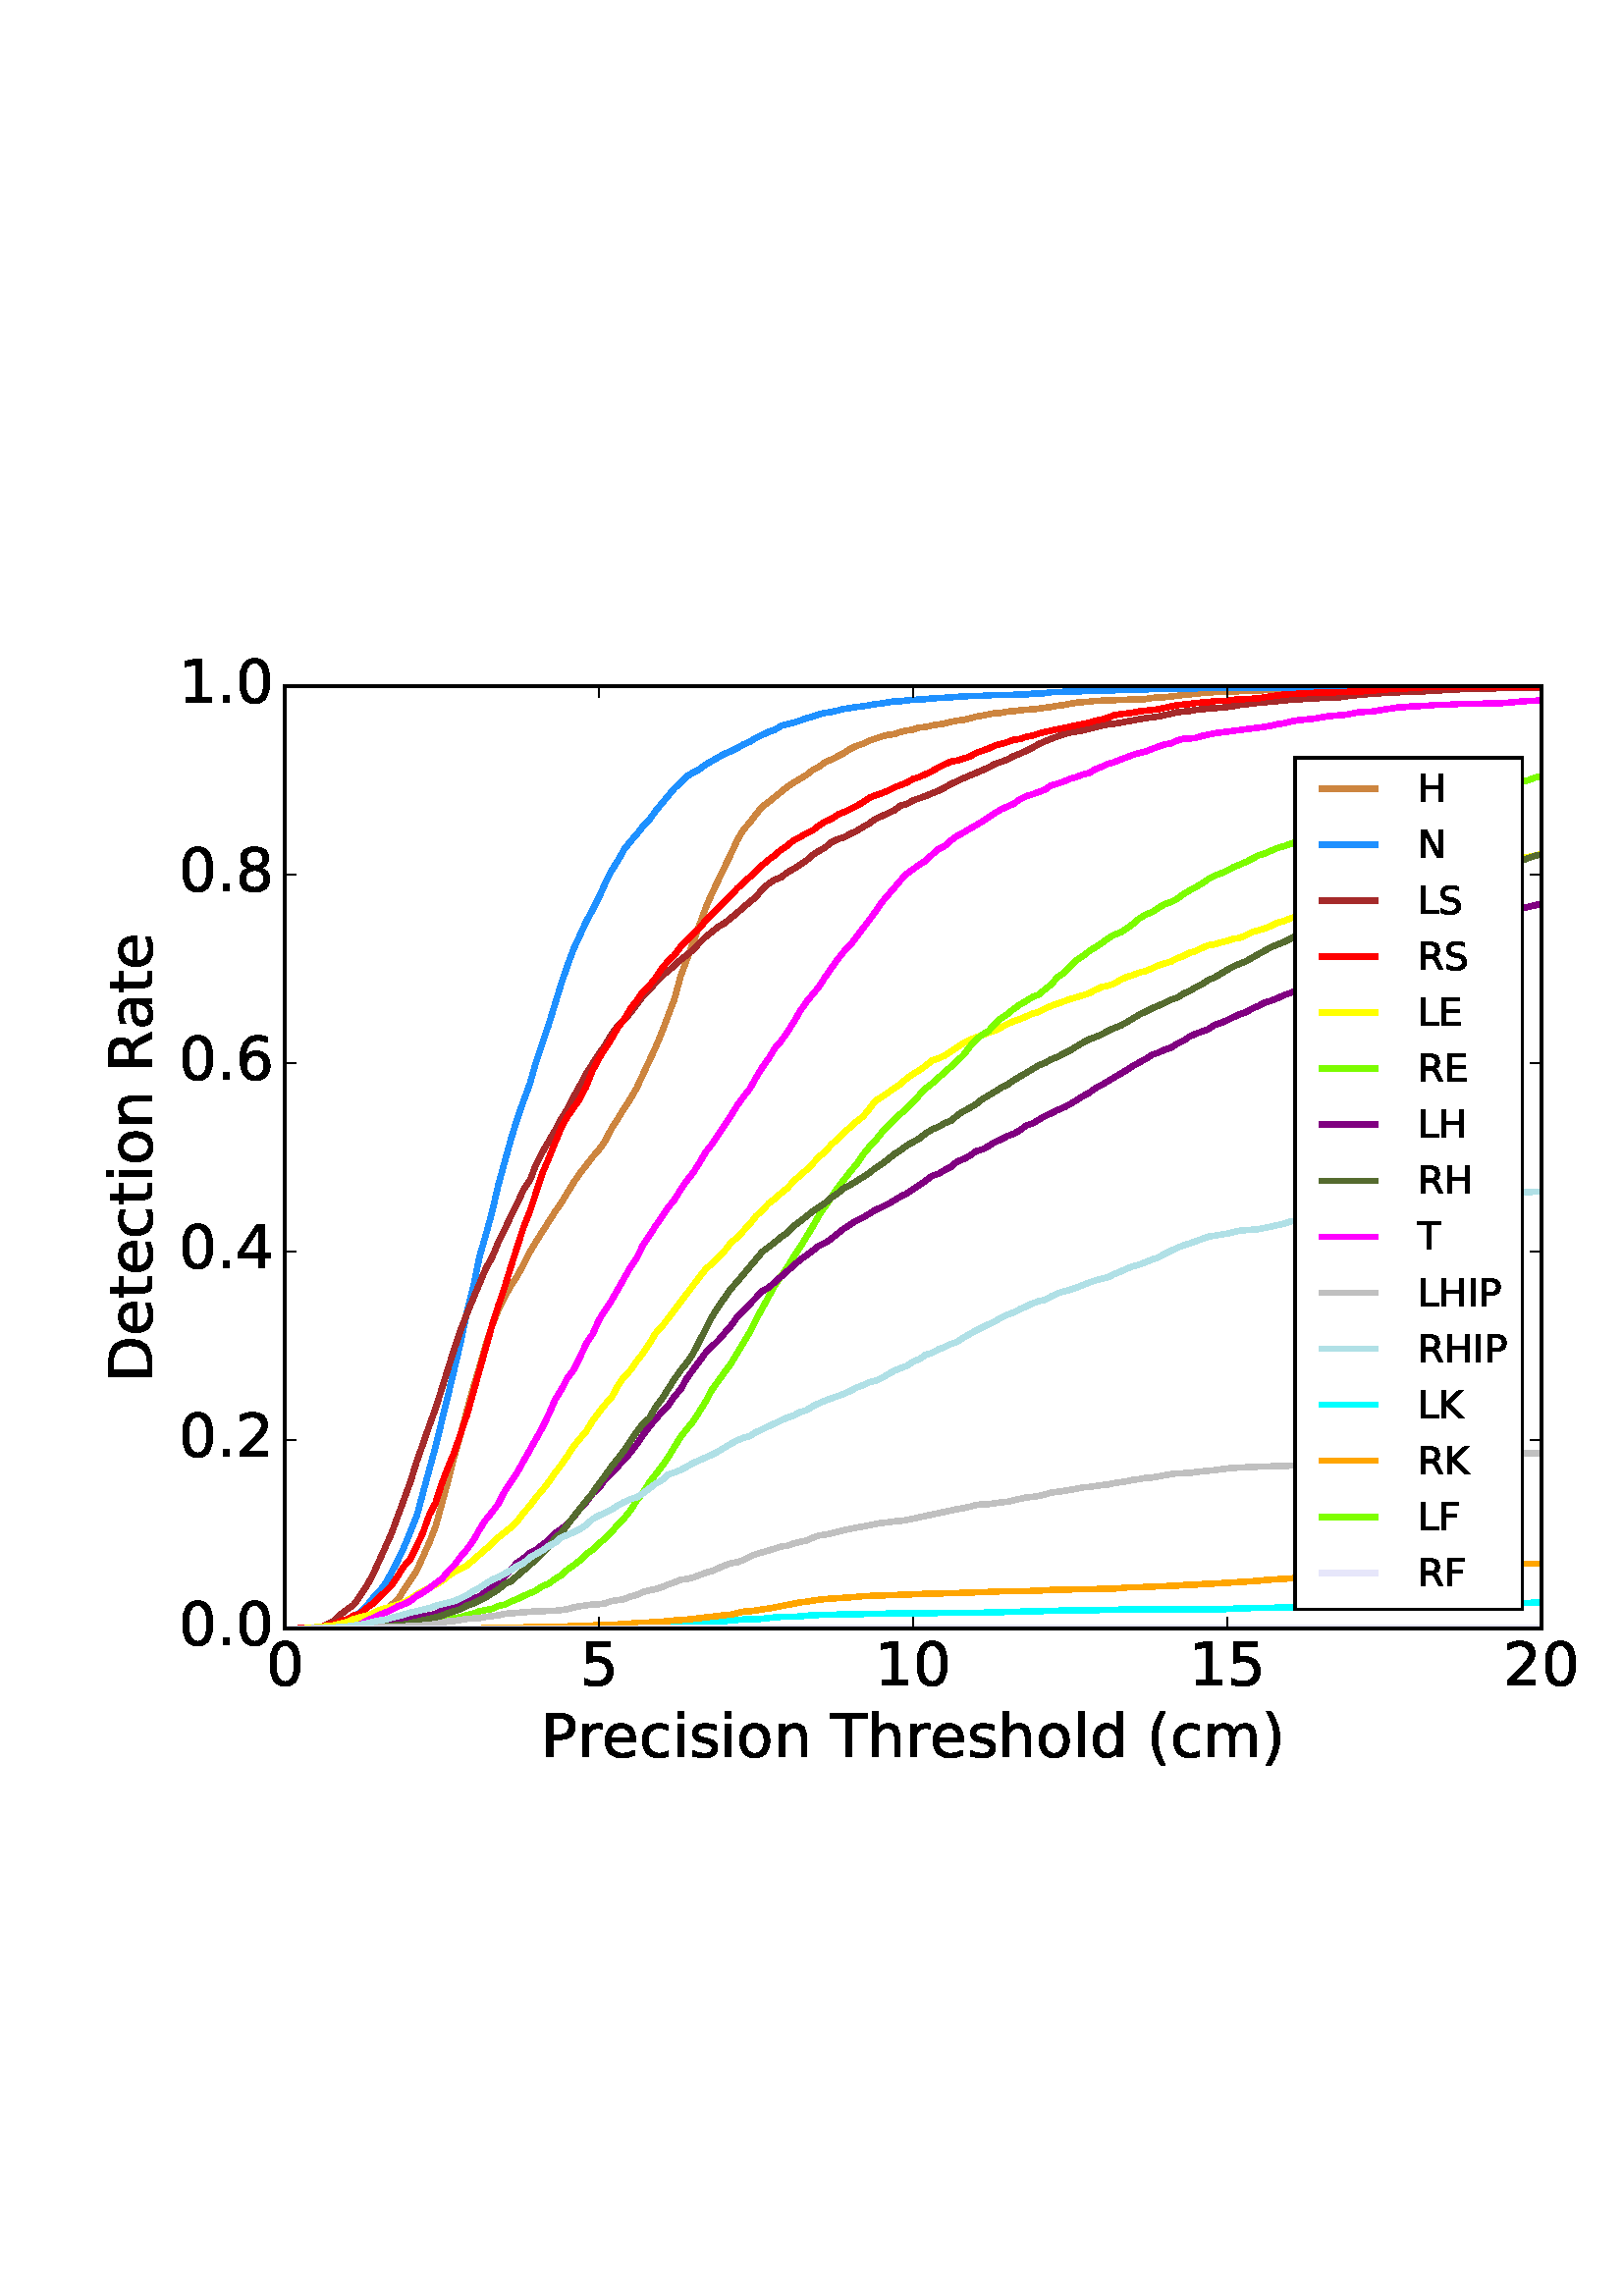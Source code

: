 %!PS-Adobe-3.0 EPSF-3.0
%%Orientation: portrait
%%BoundingBox: 18 180 594 612
%%EndComments
%%BeginProlog
/mpldict 8 dict def
mpldict begin
/m { moveto } bind def
/l { lineto } bind def
/r { rlineto } bind def
/c { curveto } bind def
/cl { closepath } bind def
/box {
m
1 index 0 r
0 exch r
neg 0 r
cl
} bind def
/clipbox {
box
clip
newpath
} bind def
%!PS-Adobe-3.0 Resource-Font
%%Copyright: Copyright (c) 2003 by Bitstream, Inc. All Rights Reserved.
25 dict begin
/_d{bind def}bind def
/_m{moveto}_d
/_l{lineto}_d
/_cl{closepath eofill}_d
/_c{curveto}_d
/_sc{7 -1 roll{setcachedevice}{pop pop pop pop pop pop}ifelse}_d
/_e{exec}_d
/FontName /BitstreamVeraSans-Roman def
/PaintType 0 def
/FontMatrix[.001 0 0 .001 0 0]def
/FontBBox[-183 -236 1287 928]def
/FontType 3 def
/Encoding [ /space /parenleft /parenright /period /zero /one /two /four /five /six /eight /D /E /F /H /I /K /L /N /P /R /S /T /a /c /d /e /h /i /l /m /n /o /r /s /t ] def
/FontInfo 10 dict dup begin
/FamilyName (Bitstream Vera Sans) def
/FullName (Bitstream Vera Sans) def
/Notice (Copyright (c) 2003 by Bitstream, Inc. All Rights Reserved. Bitstream Vera is a trademark of Bitstream, Inc.) def
/Weight (Roman) def
/Version (Release 1.10) def
/ItalicAngle 0.0 def
/isFixedPitch false def
/UnderlinePosition -213 def
/UnderlineThickness 143 def
end readonly def
/CharStrings 36 dict dup begin
/space{318 0 0 0 0 0 _sc
}_d
/parenleft{390 0 86 -131 310 759 _sc
310 759 _m
266 683 234 609 213 536 _c
191 463 181 389 181 314 _c
181 238 191 164 213 91 _c
234 17 266 -56 310 -131 _c
232 -131 _l
183 -54 146 20 122 94 _c
98 168 86 241 86 314 _c
86 386 98 459 122 533 _c
146 607 182 682 232 759 _c
310 759 _l
_cl}_d
/parenright{390 0 80 -131 304 759 _sc
80 759 _m
158 759 _l
206 682 243 607 267 533 _c
291 459 304 386 304 314 _c
304 241 291 168 267 94 _c
243 20 206 -54 158 -131 _c
80 -131 _l
123 -56 155 17 177 91 _c
198 164 209 238 209 314 _c
209 389 198 463 177 536 _c
155 609 123 683 80 759 _c
_cl}_d
/period{318 0 107 0 210 124 _sc
107 124 _m
210 124 _l
210 0 _l
107 0 _l
107 124 _l
_cl}_d
/zero{636 0 66 -13 570 742 _sc
318 664 _m
267 664 229 639 203 589 _c
177 539 165 464 165 364 _c
165 264 177 189 203 139 _c
229 89 267 64 318 64 _c
369 64 407 89 433 139 _c
458 189 471 264 471 364 _c
471 464 458 539 433 589 _c
407 639 369 664 318 664 _c
318 742 _m
399 742 461 709 505 645 _c
548 580 570 486 570 364 _c
570 241 548 147 505 83 _c
461 19 399 -13 318 -13 _c
236 -13 173 19 130 83 _c
87 147 66 241 66 364 _c
66 486 87 580 130 645 _c
173 709 236 742 318 742 _c
_cl}_d
/one{636 0 110 0 544 729 _sc
124 83 _m
285 83 _l
285 639 _l
110 604 _l
110 694 _l
284 729 _l
383 729 _l
383 83 _l
544 83 _l
544 0 _l
124 0 _l
124 83 _l
_cl}_d
/two{{636 0 73 0 536 742 _sc
192 83 _m
536 83 _l
536 0 _l
73 0 _l
73 83 _l
110 121 161 173 226 239 _c
290 304 331 346 348 365 _c
380 400 402 430 414 455 _c
426 479 433 504 433 528 _c
433 566 419 598 392 622 _c
365 646 330 659 286 659 _c
255 659 222 653 188 643 _c
154 632 117 616 78 594 _c
78 694 _l
118 710 155 722 189 730 _c
223 738 255 742 284 742 _c
}_e{359 742 419 723 464 685 _c
509 647 532 597 532 534 _c
532 504 526 475 515 449 _c
504 422 484 390 454 354 _c
446 344 420 317 376 272 _c
332 227 271 164 192 83 _c
_cl}_e}_d
/four{636 0 49 0 580 729 _sc
378 643 _m
129 254 _l
378 254 _l
378 643 _l
352 729 _m
476 729 _l
476 254 _l
580 254 _l
580 172 _l
476 172 _l
476 0 _l
378 0 _l
378 172 _l
49 172 _l
49 267 _l
352 729 _l
_cl}_d
/five{{636 0 77 -13 549 729 _sc
108 729 _m
495 729 _l
495 646 _l
198 646 _l
198 467 _l
212 472 227 476 241 478 _c
255 480 270 482 284 482 _c
365 482 429 459 477 415 _c
525 370 549 310 549 234 _c
549 155 524 94 475 51 _c
426 8 357 -13 269 -13 _c
238 -13 207 -10 175 -6 _c
143 -1 111 6 77 17 _c
77 116 _l
106 100 136 88 168 80 _c
199 72 232 69 267 69 _c
}_e{323 69 368 83 401 113 _c
433 143 450 183 450 234 _c
450 284 433 324 401 354 _c
368 384 323 399 267 399 _c
241 399 214 396 188 390 _c
162 384 135 375 108 363 _c
108 729 _l
_cl}_e}_d
/six{{636 0 70 -13 573 742 _sc
330 404 _m
286 404 251 388 225 358 _c
199 328 186 286 186 234 _c
186 181 199 139 225 109 _c
251 79 286 64 330 64 _c
374 64 409 79 435 109 _c
461 139 474 181 474 234 _c
474 286 461 328 435 358 _c
409 388 374 404 330 404 _c
526 713 _m
526 623 _l
501 635 476 644 451 650 _c
425 656 400 659 376 659 _c
310 659 260 637 226 593 _c
}_e{192 549 172 482 168 394 _c
187 422 211 444 240 459 _c
269 474 301 482 336 482 _c
409 482 467 459 509 415 _c
551 371 573 310 573 234 _c
573 159 550 99 506 54 _c
462 9 403 -13 330 -13 _c
246 -13 181 19 137 83 _c
92 147 70 241 70 364 _c
70 479 97 571 152 639 _c
206 707 280 742 372 742 _c
396 742 421 739 447 735 _c
472 730 498 723 526 713 _c
_cl}_e}_d
/eight{{636 0 68 -13 568 742 _sc
318 346 _m
271 346 234 333 207 308 _c
180 283 167 249 167 205 _c
167 161 180 126 207 101 _c
234 76 271 64 318 64 _c
364 64 401 76 428 102 _c
455 127 469 161 469 205 _c
469 249 455 283 429 308 _c
402 333 365 346 318 346 _c
219 388 _m
177 398 144 418 120 447 _c
96 476 85 511 85 553 _c
85 611 105 657 147 691 _c
188 725 245 742 318 742 _c
}_e{390 742 447 725 489 691 _c
530 657 551 611 551 553 _c
551 511 539 476 515 447 _c
491 418 459 398 417 388 _c
464 377 501 355 528 323 _c
554 291 568 251 568 205 _c
568 134 546 80 503 43 _c
459 5 398 -13 318 -13 _c
237 -13 175 5 132 43 _c
89 80 68 134 68 205 _c
68 251 81 291 108 323 _c
134 355 171 377 219 388 _c
183 544 _m
183 506 194 476 218 455 _c
}_e{242 434 275 424 318 424 _c
360 424 393 434 417 455 _c
441 476 453 506 453 544 _c
453 582 441 611 417 632 _c
393 653 360 664 318 664 _c
275 664 242 653 218 632 _c
194 611 183 582 183 544 _c
_cl}_e}_d
/D{770 0 98 0 711 729 _sc
197 648 _m
197 81 _l
316 81 _l
416 81 490 103 537 149 _c
583 195 607 267 607 365 _c
607 463 583 534 537 580 _c
490 625 416 648 316 648 _c
197 648 _l
98 729 _m
301 729 _l
442 729 546 699 612 641 _c
678 582 711 490 711 365 _c
711 239 677 147 611 88 _c
545 29 441 0 301 0 _c
98 0 _l
98 729 _l
_cl}_d
/E{632 0 98 0 568 729 _sc
98 729 _m
559 729 _l
559 646 _l
197 646 _l
197 430 _l
544 430 _l
544 347 _l
197 347 _l
197 83 _l
568 83 _l
568 0 _l
98 0 _l
98 729 _l
_cl}_d
/F{575 0 98 0 517 729 _sc
98 729 _m
517 729 _l
517 646 _l
197 646 _l
197 431 _l
486 431 _l
486 348 _l
197 348 _l
197 0 _l
98 0 _l
98 729 _l
_cl}_d
/H{752 0 98 0 654 729 _sc
98 729 _m
197 729 _l
197 430 _l
555 430 _l
555 729 _l
654 729 _l
654 0 _l
555 0 _l
555 347 _l
197 347 _l
197 0 _l
98 0 _l
98 729 _l
_cl}_d
/I{295 0 98 0 197 729 _sc
98 729 _m
197 729 _l
197 0 _l
98 0 _l
98 729 _l
_cl}_d
/K{656 0 98 0 677 729 _sc
98 729 _m
197 729 _l
197 421 _l
524 729 _l
651 729 _l
289 389 _l
677 0 _l
547 0 _l
197 351 _l
197 0 _l
98 0 _l
98 729 _l
_cl}_d
/L{557 0 98 0 552 729 _sc
98 729 _m
197 729 _l
197 83 _l
552 83 _l
552 0 _l
98 0 _l
98 729 _l
_cl}_d
/N{748 0 98 0 650 729 _sc
98 729 _m
231 729 _l
554 119 _l
554 729 _l
650 729 _l
650 0 _l
517 0 _l
194 610 _l
194 0 _l
98 0 _l
98 729 _l
_cl}_d
/P{603 0 98 0 569 729 _sc
197 648 _m
197 374 _l
321 374 _l
367 374 402 385 427 409 _c
452 433 465 467 465 511 _c
465 555 452 588 427 612 _c
402 636 367 648 321 648 _c
197 648 _l
98 729 _m
321 729 _l
402 729 464 710 506 673 _c
548 636 569 582 569 511 _c
569 439 548 384 506 348 _c
464 311 402 293 321 293 _c
197 293 _l
197 0 _l
98 0 _l
98 729 _l
_cl}_d
/R{{695 0 98 0 666 729 _sc
444 342 _m
465 334 486 319 506 296 _c
526 272 546 240 566 199 _c
666 0 _l
560 0 _l
467 187 _l
443 235 419 268 397 284 _c
374 300 343 308 304 308 _c
197 308 _l
197 0 _l
98 0 _l
98 729 _l
321 729 _l
404 729 466 711 507 677 _c
548 642 569 589 569 519 _c
569 473 558 434 537 404 _c
515 374 484 353 444 342 _c
197 648 _m
197 389 _l
321 389 _l
}_e{368 389 404 400 428 422 _c
452 444 465 476 465 519 _c
465 561 452 593 428 615 _c
404 637 368 648 321 648 _c
197 648 _l
_cl}_e}_d
/S{{635 0 66 -13 579 742 _sc
535 705 _m
535 609 _l
497 627 462 640 429 649 _c
395 657 363 662 333 662 _c
279 662 237 651 208 631 _c
179 610 165 580 165 542 _c
165 510 174 485 194 469 _c
213 452 250 439 304 429 _c
364 417 _l
437 403 491 378 526 343 _c
561 307 579 260 579 201 _c
579 130 555 77 508 41 _c
460 5 391 -13 300 -13 _c
265 -13 228 -9 189 -2 _c
}_e{150 5 110 16 69 32 _c
69 134 _l
109 111 148 94 186 83 _c
224 71 262 66 300 66 _c
356 66 399 77 430 99 _c
460 121 476 152 476 194 _c
476 230 465 258 443 278 _c
421 298 385 313 335 323 _c
275 335 _l
201 349 148 372 115 404 _c
82 435 66 478 66 534 _c
66 598 88 649 134 686 _c
179 723 242 742 322 742 _c
356 742 390 739 426 733 _c
461 727 497 717 535 705 _c
}_e{_cl}_e}_d
/T{611 0 -2 0 614 729 _sc
-2 729 _m
614 729 _l
614 646 _l
355 646 _l
355 0 _l
256 0 _l
256 646 _l
-2 646 _l
-2 729 _l
_cl}_d
/a{{613 0 60 -13 522 560 _sc
343 275 _m
270 275 220 266 192 250 _c
164 233 150 205 150 165 _c
150 133 160 107 181 89 _c
202 70 231 61 267 61 _c
317 61 357 78 387 114 _c
417 149 432 196 432 255 _c
432 275 _l
343 275 _l
522 312 _m
522 0 _l
432 0 _l
432 83 _l
411 49 385 25 355 10 _c
325 -5 287 -13 243 -13 _c
187 -13 142 2 109 33 _c
76 64 60 106 60 159 _c
}_e{60 220 80 266 122 298 _c
163 329 224 345 306 345 _c
432 345 _l
432 354 _l
432 395 418 427 391 450 _c
364 472 326 484 277 484 _c
245 484 215 480 185 472 _c
155 464 127 453 100 439 _c
100 522 _l
132 534 164 544 195 550 _c
226 556 256 560 286 560 _c
365 560 424 539 463 498 _c
502 457 522 395 522 312 _c
_cl}_e}_d
/c{{550 0 55 -13 488 560 _sc
488 526 _m
488 442 _l
462 456 437 466 411 473 _c
385 480 360 484 334 484 _c
276 484 230 465 198 428 _c
166 391 150 339 150 273 _c
150 206 166 154 198 117 _c
230 80 276 62 334 62 _c
360 62 385 65 411 72 _c
437 79 462 90 488 104 _c
488 21 _l
462 9 436 0 410 -5 _c
383 -10 354 -13 324 -13 _c
242 -13 176 12 128 64 _c
}_e{79 115 55 185 55 273 _c
55 362 79 432 128 483 _c
177 534 244 560 330 560 _c
358 560 385 557 411 551 _c
437 545 463 537 488 526 _c
_cl}_e}_d
/d{{635 0 55 -13 544 760 _sc
454 464 _m
454 760 _l
544 760 _l
544 0 _l
454 0 _l
454 82 _l
435 49 411 25 382 10 _c
353 -5 319 -13 279 -13 _c
213 -13 159 13 117 65 _c
75 117 55 187 55 273 _c
55 359 75 428 117 481 _c
159 533 213 560 279 560 _c
319 560 353 552 382 536 _c
411 520 435 496 454 464 _c
148 273 _m
148 207 161 155 188 117 _c
215 79 253 61 301 61 _c
}_e{348 61 385 79 413 117 _c
440 155 454 207 454 273 _c
454 339 440 390 413 428 _c
385 466 348 485 301 485 _c
253 485 215 466 188 428 _c
161 390 148 339 148 273 _c
_cl}_e}_d
/e{{615 0 55 -13 562 560 _sc
562 296 _m
562 252 _l
149 252 _l
153 190 171 142 205 110 _c
238 78 284 62 344 62 _c
378 62 412 66 444 74 _c
476 82 509 95 541 113 _c
541 28 _l
509 14 476 3 442 -3 _c
408 -9 373 -13 339 -13 _c
251 -13 182 12 131 62 _c
80 112 55 181 55 268 _c
55 357 79 428 127 481 _c
175 533 241 560 323 560 _c
397 560 455 536 498 489 _c
}_e{540 441 562 377 562 296 _c
472 322 _m
471 371 457 410 431 440 _c
404 469 368 484 324 484 _c
274 484 234 469 204 441 _c
174 413 156 373 152 322 _c
472 322 _l
_cl}_e}_d
/h{634 0 91 0 549 760 _sc
549 330 _m
549 0 _l
459 0 _l
459 327 _l
459 379 448 417 428 443 _c
408 469 378 482 338 482 _c
289 482 251 466 223 435 _c
195 404 181 362 181 309 _c
181 0 _l
91 0 _l
91 760 _l
181 760 _l
181 462 _l
202 494 227 519 257 535 _c
286 551 320 560 358 560 _c
420 560 468 540 500 501 _c
532 462 549 405 549 330 _c
_cl}_d
/i{278 0 94 0 184 760 _sc
94 547 _m
184 547 _l
184 0 _l
94 0 _l
94 547 _l
94 760 _m
184 760 _l
184 646 _l
94 646 _l
94 760 _l
_cl}_d
/l{278 0 94 0 184 760 _sc
94 760 _m
184 760 _l
184 0 _l
94 0 _l
94 760 _l
_cl}_d
/m{{974 0 91 0 889 560 _sc
520 442 _m
542 482 569 511 600 531 _c
631 550 668 560 711 560 _c
767 560 811 540 842 500 _c
873 460 889 403 889 330 _c
889 0 _l
799 0 _l
799 327 _l
799 379 789 418 771 444 _c
752 469 724 482 686 482 _c
639 482 602 466 575 435 _c
548 404 535 362 535 309 _c
535 0 _l
445 0 _l
445 327 _l
445 379 435 418 417 444 _c
398 469 369 482 331 482 _c
}_e{285 482 248 466 221 435 _c
194 404 181 362 181 309 _c
181 0 _l
91 0 _l
91 547 _l
181 547 _l
181 462 _l
201 495 226 520 255 536 _c
283 552 317 560 357 560 _c
397 560 430 550 458 530 _c
486 510 506 480 520 442 _c
_cl}_e}_d
/n{634 0 91 0 549 560 _sc
549 330 _m
549 0 _l
459 0 _l
459 327 _l
459 379 448 417 428 443 _c
408 469 378 482 338 482 _c
289 482 251 466 223 435 _c
195 404 181 362 181 309 _c
181 0 _l
91 0 _l
91 547 _l
181 547 _l
181 462 _l
202 494 227 519 257 535 _c
286 551 320 560 358 560 _c
420 560 468 540 500 501 _c
532 462 549 405 549 330 _c
_cl}_d
/o{612 0 55 -13 557 560 _sc
306 484 _m
258 484 220 465 192 427 _c
164 389 150 338 150 273 _c
150 207 163 156 191 118 _c
219 80 257 62 306 62 _c
354 62 392 80 420 118 _c
448 156 462 207 462 273 _c
462 337 448 389 420 427 _c
392 465 354 484 306 484 _c
306 560 _m
384 560 445 534 490 484 _c
534 433 557 363 557 273 _c
557 183 534 113 490 63 _c
445 12 384 -13 306 -13 _c
227 -13 165 12 121 63 _c
77 113 55 183 55 273 _c
55 363 77 433 121 484 _c
165 534 227 560 306 560 _c
_cl}_d
/r{411 0 91 0 411 560 _sc
411 463 _m
401 469 390 473 378 476 _c
366 478 353 480 339 480 _c
288 480 249 463 222 430 _c
194 397 181 350 181 288 _c
181 0 _l
91 0 _l
91 547 _l
181 547 _l
181 462 _l
199 495 224 520 254 536 _c
284 552 321 560 365 560 _c
371 560 378 559 386 559 _c
393 558 401 557 411 555 _c
411 463 _l
_cl}_d
/s{{521 0 54 -13 472 560 _sc
443 531 _m
443 446 _l
417 458 391 468 364 475 _c
336 481 308 485 279 485 _c
234 485 200 478 178 464 _c
156 450 145 430 145 403 _c
145 382 153 366 169 354 _c
185 342 217 330 265 320 _c
296 313 _l
360 299 405 279 432 255 _c
458 230 472 195 472 151 _c
472 100 452 60 412 31 _c
372 1 316 -13 246 -13 _c
216 -13 186 -10 154 -5 _c
}_e{122 0 89 8 54 20 _c
54 113 _l
87 95 120 82 152 74 _c
184 65 216 61 248 61 _c
290 61 323 68 346 82 _c
368 96 380 117 380 144 _c
380 168 371 187 355 200 _c
339 213 303 226 247 238 _c
216 245 _l
160 257 119 275 95 299 _c
70 323 58 356 58 399 _c
58 450 76 490 112 518 _c
148 546 200 560 268 560 _c
301 560 332 557 362 552 _c
391 547 418 540 443 531 _c
}_e{_cl}_e}_d
/t{392 0 27 0 368 702 _sc
183 702 _m
183 547 _l
368 547 _l
368 477 _l
183 477 _l
183 180 _l
183 135 189 106 201 94 _c
213 81 238 75 276 75 _c
368 75 _l
368 0 _l
276 0 _l
206 0 158 13 132 39 _c
106 65 93 112 93 180 _c
93 477 _l
27 477 _l
27 547 _l
93 547 _l
93 702 _l
183 702 _l
_cl}_d
end readonly def

/BuildGlyph
 {exch begin
 CharStrings exch
 2 copy known not{pop /.notdef}if
 true 3 1 roll get exec
 end}_d

/BuildChar {
 1 index /Encoding get exch get
 1 index /BuildGlyph get exec
}_d

FontName currentdict end definefont pop
end
%%EndProlog
mpldict begin
18 180 translate
576 432 0 0 clipbox
100000 setmiterlimit
gsave
0 0 m
576 0 l
576 432 l
0 432 l
cl
1.000 setgray
fill
grestore
gsave
86.4 64.8 m
547.2 64.8 l
547.2 410.4 l
86.4 410.4 l
cl
1.000 setgray
fill
grestore
2.000 setlinewidth
1 setlinejoin
2 setlinecap
[] 0 setdash
0.804 0.522 0.247 setrgbcolor
gsave
460.8 345.6 86.4 64.8 clipbox
86.4 64.8 m
100.224 64.871 l
104.832 65.369 l
107.136 65.653 l
109.44 66.079 l
116.352 67.714 l
120.96 69.988 l
123.264 71.694 l
127.872 75.389 l
130.176 79.085 l
134.784 86.049 l
139.392 96.283 l
141.696 102.11 l
146.304 118.953 l
148.608 128.121 l
150.912 136.08 l
153.216 144.822 l
155.52 153.066 l
157.824 160.741 l
160.128 168.914 l
162.432 175.949 l
164.736 181.706 l
167.04 186.467 l
169.344 190.518 l
171.648 194.071 l
173.952 198.335 l
176.256 202.884 l
178.56 206.721 l
183.168 213.97 l
185.472 217.595 l
187.776 220.864 l
192.384 228.468 l
194.688 231.879 l
196.992 234.722 l
199.296 237.778 l
201.6 240.336 l
203.904 243.676 l
206.208 248.153 l
208.512 251.707 l
210.816 255.544 l
213.12 259.027 l
215.424 263.007 l
222.336 277.86 l
224.64 283.332 l
229.248 295.555 l
231.552 304.012 l
236.16 316.449 l
240.768 329.17 l
243.072 334.429 l
249.984 348.856 l
252.288 353.83 l
254.592 357.81 l
256.896 360.298 l
259.2 363.425 l
261.504 366.196 l
263.808 367.902 l
270.72 373.516 l
273.024 375.009 l
277.632 377.78 l
279.936 379.628 l
282.24 380.765 l
284.544 382.542 l
286.848 383.466 l
291.456 385.882 l
293.76 387.374 l
296.064 388.511 l
298.368 389.222 l
300.672 390.359 l
305.28 391.923 l
307.584 392.491 l
309.888 392.775 l
312.192 393.628 l
314.496 394.126 l
316.8 394.481 l
319.104 395.263 l
321.408 395.405 l
323.712 395.973 l
328.32 396.684 l
330.624 397.324 l
332.928 397.75 l
335.232 398.034 l
337.536 398.532 l
339.84 399.242 l
342.144 399.598 l
346.752 400.522 l
349.056 400.593 l
351.36 401.09 l
353.664 401.232 l
358.272 401.801 l
360.576 401.872 l
367.488 402.796 l
369.792 403.222 l
372.096 403.506 l
376.704 404.359 l
381.312 404.715 l
383.616 404.999 l
395.136 405.425 l
399.744 405.638 l
402.048 405.638 l
404.352 406.065 l
406.656 406.278 l
408.96 406.349 l
413.568 406.847 l
415.872 407.202 l
420.48 407.557 l
422.784 407.913 l
427.392 408.197 l
429.696 408.197 l
436.608 408.552 l
441.216 408.623 l
443.52 408.837 l
452.736 409.05 l
455.04 409.05 l
457.344 409.476 l
466.56 409.476 l
468.864 409.618 l
475.776 409.689 l
478.08 409.831 l
484.992 409.903 l
496.512 410.187 l
531.072 410.258 l
535.68 410.329 l
547.2 410.329 l
547.2 410.329 l
stroke
grestore
0.118 0.565 1.000 setrgbcolor
gsave
460.8 345.6 86.4 64.8 clipbox
86.4 64.8 m
95.616 64.8 l
97.92 65.155 l
102.528 65.653 l
107.136 67.003 l
109.44 67.998 l
111.744 69.206 l
114.048 70.699 l
116.352 72.973 l
118.656 75.886 l
120.96 78.232 l
123.264 81.217 l
125.568 85.267 l
127.872 89.816 l
130.176 94.719 l
134.784 106.019 l
141.696 131.532 l
146.304 150.365 l
150.912 169.837 l
153.216 180.995 l
155.52 189.949 l
157.824 201.249 l
160.128 209.138 l
162.432 217.524 l
164.736 227.544 l
169.344 244.245 l
171.648 251.707 l
173.952 258.316 l
176.256 264.499 l
178.56 272.601 l
183.168 286.246 l
187.776 301.241 l
190.08 307.992 l
192.384 314.175 l
196.992 324.195 l
199.296 328.388 l
201.6 332.937 l
203.904 338.054 l
206.208 342.744 l
208.512 346.297 l
210.816 350.49 l
213.12 353.404 l
215.424 356.034 l
217.728 358.947 l
220.032 361.293 l
222.336 364.562 l
229.248 372.876 l
233.856 377.354 l
236.16 378.704 l
238.464 379.912 l
240.768 381.689 l
247.68 385.598 l
249.984 386.521 l
252.288 387.658 l
254.592 389.009 l
256.896 390.004 l
259.2 391.425 l
263.808 393.628 l
266.112 394.41 l
268.416 395.831 l
273.024 397.039 l
275.328 397.75 l
277.632 398.603 l
279.936 399.242 l
282.24 400.024 l
284.544 400.593 l
286.848 400.948 l
289.152 401.446 l
291.456 402.085 l
293.76 402.369 l
296.064 402.796 l
298.368 403.009 l
302.976 403.791 l
305.28 404.075 l
309.888 404.857 l
312.192 404.857 l
314.496 405.212 l
321.408 405.638 l
323.712 405.923 l
328.32 406.136 l
332.928 406.491 l
337.536 406.776 l
342.144 406.847 l
344.448 407.06 l
351.36 407.202 l
355.968 407.273 l
358.272 407.344 l
360.576 407.628 l
362.88 407.628 l
365.184 407.842 l
367.488 408.197 l
411.264 409.476 l
418.176 409.476 l
422.784 409.689 l
434.304 409.76 l
438.912 409.831 l
457.344 409.903 l
464.256 410.045 l
508.032 410.116 l
512.64 410.187 l
547.2 410.258 l
547.2 410.258 l
stroke
grestore
0.647 0.165 0.165 setrgbcolor
gsave
460.8 345.6 86.4 64.8 clipbox
86.4 64.8 m
95.616 64.8 l
97.92 64.942 l
100.224 65.369 l
104.832 67.856 l
107.136 70.13 l
109.44 71.907 l
111.744 73.541 l
114.048 76.81 l
116.352 80.293 l
118.656 84.415 l
125.568 99.694 l
132.48 118.598 l
134.784 126.06 l
137.088 132.456 l
139.392 139.207 l
141.696 145.461 l
148.608 167.492 l
150.912 174.244 l
153.216 180.355 l
160.128 196.843 l
162.432 200.965 l
164.736 206.508 l
167.04 211.127 l
169.344 216.102 l
171.648 220.65 l
173.952 225.696 l
176.256 229.107 l
178.56 234.935 l
180.864 239.483 l
185.472 247.372 l
187.776 251.636 l
190.08 255.402 l
192.384 259.951 l
194.688 264.001 l
196.992 268.337 l
201.6 275.585 l
203.904 278.712 l
206.208 282.692 l
208.512 285.748 l
210.816 287.951 l
213.12 290.581 l
217.728 296.692 l
220.032 298.967 l
222.336 301.596 l
224.64 304.012 l
229.248 307.85 l
231.552 310.053 l
233.856 311.83 l
236.16 313.749 l
238.464 316.236 l
240.768 318.51 l
245.376 322.134 l
247.68 323.485 l
252.288 327.251 l
254.592 329.312 l
259.2 333.15 l
261.504 335.922 l
263.808 337.911 l
266.112 339.404 l
268.416 340.328 l
270.72 342.104 l
273.024 343.384 l
277.632 346.439 l
279.936 348.429 l
282.24 349.922 l
284.544 351.272 l
286.848 353.12 l
289.152 354.257 l
291.456 354.968 l
293.76 356.247 l
296.064 357.242 l
298.368 358.734 l
300.672 360.013 l
302.976 361.648 l
309.888 364.846 l
312.192 366.552 l
314.496 367.191 l
316.8 368.47 l
321.408 370.105 l
323.712 371.1 l
326.016 371.953 l
328.32 373.161 l
330.624 374.511 l
332.928 375.506 l
335.232 376.643 l
339.84 378.562 l
344.448 380.552 l
346.752 381.831 l
351.36 383.466 l
353.664 384.745 l
355.968 385.598 l
360.576 387.801 l
362.88 389.151 l
365.184 390.217 l
369.792 391.994 l
372.096 392.775 l
374.4 393.415 l
379.008 394.126 l
383.616 395.334 l
388.224 396.4 l
390.528 396.613 l
402.048 398.674 l
406.656 399.242 l
413.568 400.806 l
418.176 401.303 l
420.48 401.73 l
427.392 402.369 l
429.696 402.44 l
434.304 403.08 l
436.608 403.506 l
438.912 403.72 l
441.216 404.075 l
455.04 405.354 l
457.344 405.354 l
459.648 405.638 l
461.952 405.71 l
468.864 406.278 l
473.472 406.349 l
478.08 406.989 l
487.296 407.771 l
489.6 407.842 l
491.904 408.126 l
498.816 408.197 l
503.424 408.41 l
505.728 408.694 l
514.944 409.05 l
517.248 409.263 l
531.072 409.618 l
547.2 409.689 l
547.2 409.689 l
stroke
grestore
1.000 0.000 0.000 setrgbcolor
gsave
460.8 345.6 86.4 64.8 clipbox
86.4 64.8 m
88.704 64.8 l
91.008 64.871 l
95.616 65.013 l
100.224 65.511 l
102.528 66.15 l
104.832 66.648 l
107.136 67.643 l
109.44 68.282 l
111.744 69.562 l
114.048 70.272 l
116.352 72.262 l
118.656 73.897 l
120.96 76.171 l
123.264 78.232 l
125.568 80.577 l
130.176 87.684 l
132.48 90.313 l
134.784 95.004 l
137.088 99.978 l
139.392 106.445 l
141.696 110.852 l
144 118.029 l
146.304 123.999 l
148.608 129.542 l
153.216 143.116 l
162.432 176.02 l
164.736 183.269 l
167.04 190.092 l
169.344 197.554 l
173.952 211.98 l
176.256 217.666 l
180.864 231.808 l
183.168 237.138 l
187.776 248.509 l
190.08 252.631 l
192.384 255.829 l
194.688 259.24 l
196.992 263.717 l
199.296 269.474 l
201.6 273.88 l
203.904 277.575 l
206.208 281.058 l
208.512 285.18 l
210.816 288.093 l
213.12 292.073 l
215.424 294.987 l
217.728 298.327 l
220.032 300.53 l
222.336 303.373 l
224.64 306.855 l
226.944 309.485 l
229.248 311.688 l
231.552 314.815 l
233.856 317.302 l
238.464 321.637 l
240.768 324.48 l
243.072 326.683 l
245.376 329.17 l
249.984 333.647 l
252.288 336.206 l
256.896 340.399 l
261.504 344.734 l
263.808 346.724 l
266.112 348.429 l
268.416 350.419 l
270.72 351.912 l
273.024 353.902 l
275.328 355.039 l
277.632 356.389 l
279.936 357.455 l
282.24 359.232 l
284.544 360.724 l
286.848 361.719 l
289.152 363.282 l
291.456 364.206 l
296.064 366.48 l
298.368 367.76 l
300.672 369.394 l
302.976 370.318 l
305.28 371.1 l
307.584 372.024 l
309.888 373.232 l
314.496 375.009 l
316.8 376.359 l
319.104 377.069 l
323.712 379.201 l
326.016 380.552 l
330.624 382.755 l
332.928 383.11 l
337.536 384.532 l
339.84 385.882 l
344.448 387.516 l
346.752 388.582 l
351.36 389.862 l
353.664 390.714 l
355.968 390.999 l
358.272 391.851 l
360.576 392.207 l
362.88 392.989 l
365.184 393.628 l
376.704 396.044 l
381.312 396.968 l
383.616 397.75 l
385.92 398.176 l
388.224 398.816 l
390.528 399.74 l
392.832 400.166 l
397.44 400.664 l
399.744 401.161 l
404.352 401.659 l
406.656 401.943 l
413.568 403.435 l
418.176 403.862 l
420.48 404.217 l
422.784 404.43 l
425.088 404.501 l
427.392 404.928 l
429.696 405.07 l
432 405.07 l
434.304 405.425 l
443.52 405.923 l
445.824 406.349 l
450.432 406.989 l
452.736 407.344 l
464.256 407.984 l
468.864 408.055 l
482.688 408.552 l
491.904 409.334 l
496.512 409.476 l
498.816 409.689 l
501.12 409.76 l
503.424 409.974 l
533.376 409.974 l
535.68 410.116 l
547.2 410.116 l
547.2 410.116 l
stroke
grestore
1.000 1.000 0.000 setrgbcolor
gsave
460.8 345.6 86.4 64.8 clipbox
86.4 64.8 m
93.312 64.871 l
95.616 64.942 l
97.92 65.297 l
104.832 66.008 l
109.44 67.287 l
111.744 68.282 l
116.352 69.49 l
118.656 70.272 l
120.96 71.551 l
127.872 73.541 l
130.176 74.394 l
132.48 75.602 l
134.784 77.237 l
144 82.14 l
146.304 84.059 l
148.608 85.623 l
153.216 87.897 l
162.432 95.927 l
164.736 98.202 l
169.344 101.897 l
171.648 104.171 l
173.952 107.227 l
176.256 109.786 l
178.56 112.913 l
180.864 115.542 l
183.168 118.527 l
185.472 121.796 l
187.776 124.852 l
190.08 128.121 l
192.384 131.745 l
196.992 137.218 l
199.296 140.984 l
201.6 144.111 l
203.904 147.025 l
206.208 149.441 l
208.512 153.776 l
210.816 157.116 l
213.12 159.462 l
215.424 162.802 l
217.728 165.715 l
220.032 169.127 l
222.336 173.035 l
224.64 175.452 l
238.464 193.716 l
240.768 196.63 l
243.072 198.62 l
247.68 203.31 l
249.984 206.224 l
252.288 208.214 l
256.896 213.117 l
259.2 216.031 l
261.504 218.163 l
263.808 220.65 l
266.112 222.427 l
268.416 224.488 l
270.72 226.336 l
273.024 228.894 l
277.632 232.945 l
279.936 235.219 l
282.24 237.778 l
284.544 239.625 l
286.848 242.326 l
289.152 244.245 l
291.456 246.661 l
296.064 250.712 l
298.368 252.489 l
300.672 255.26 l
302.976 258.316 l
305.28 259.737 l
312.192 264.499 l
314.496 266.56 l
316.8 268.194 l
319.104 269.545 l
321.408 271.179 l
323.712 273.098 l
326.016 273.88 l
328.32 274.875 l
335.232 279.494 l
337.536 280.631 l
344.448 283.332 l
346.752 284.042 l
351.36 286.459 l
353.664 287.525 l
355.968 288.235 l
360.576 290.296 l
362.88 290.936 l
365.184 292.144 l
367.488 293.139 l
374.4 295.626 l
379.008 296.977 l
381.312 297.758 l
383.616 298.967 l
385.92 300.033 l
388.224 300.53 l
390.528 301.312 l
392.832 302.733 l
395.136 303.728 l
397.44 304.439 l
399.744 305.363 l
402.048 305.931 l
404.352 306.855 l
406.656 307.921 l
408.96 308.703 l
411.264 309.342 l
413.568 310.551 l
415.872 311.403 l
418.176 312.611 l
420.48 313.251 l
422.784 314.388 l
425.088 315.383 l
427.392 315.667 l
429.696 316.449 l
432 316.947 l
434.304 317.728 l
436.608 318.084 l
438.912 319.079 l
441.216 320.216 l
445.824 321.566 l
448.128 322.49 l
450.432 323.698 l
452.736 324.267 l
455.04 325.19 l
457.344 325.972 l
459.648 326.612 l
461.952 327.109 l
464.256 327.465 l
466.56 328.104 l
468.864 328.886 l
471.168 329.952 l
475.776 331.729 l
482.688 333.434 l
484.992 334.216 l
487.296 334.642 l
489.6 335.353 l
494.208 336.49 l
496.512 336.845 l
498.816 337.84 l
505.728 340.186 l
512.64 341.536 l
514.944 342.104 l
517.248 342.531 l
519.552 343.099 l
524.16 343.881 l
526.464 344.45 l
531.072 345.8 l
540.288 347.505 l
542.592 347.79 l
547.2 348.785 l
547.2 348.785 l
stroke
grestore
0.486 0.988 0.000 setrgbcolor
gsave
460.8 345.6 86.4 64.8 clipbox
86.4 64.8 m
111.744 64.871 l
114.048 65.013 l
120.96 65.084 l
134.784 66.008 l
137.088 66.221 l
139.392 66.577 l
141.696 67.287 l
146.304 67.927 l
148.608 68.567 l
150.912 69.064 l
153.216 69.775 l
155.52 70.272 l
157.824 71.125 l
160.128 71.622 l
162.432 71.978 l
164.736 73.044 l
167.04 73.541 l
169.344 74.678 l
171.648 75.602 l
173.952 76.739 l
178.56 78.729 l
180.864 80.293 l
183.168 81.217 l
185.472 82.922 l
187.776 84.343 l
190.08 86.404 l
192.384 88.039 l
194.688 89.816 l
196.992 92.09 l
199.296 93.653 l
201.6 95.927 l
203.904 97.846 l
206.208 100.049 l
208.512 102.963 l
210.816 105.237 l
213.12 108.08 l
215.424 111.704 l
217.728 114.547 l
220.032 118.243 l
224.64 124.212 l
226.944 127.481 l
229.248 131.39 l
231.552 135.014 l
233.856 137.999 l
236.16 140.771 l
240.768 148.091 l
243.072 152.426 l
249.984 161.949 l
256.896 173.462 l
259.2 178.081 l
266.112 190.66 l
268.416 194.071 l
270.72 197.269 l
273.024 201.107 l
275.328 204.589 l
279.936 212.122 l
282.24 216.244 l
289.152 226.407 l
293.76 232.377 l
296.064 235.077 l
298.368 238.488 l
300.672 241.331 l
302.976 243.747 l
305.28 246.661 l
309.888 251.494 l
314.496 255.616 l
316.8 257.819 l
319.104 260.448 l
321.408 262.864 l
323.712 264.641 l
328.32 268.763 l
332.928 272.885 l
335.232 275.088 l
337.536 278.144 l
339.84 280.773 l
342.144 282.55 l
344.448 283.9 l
346.752 286.53 l
349.056 288.591 l
351.36 290.083 l
353.664 292.002 l
355.968 293.637 l
358.272 294.916 l
360.576 296.408 l
362.88 297.261 l
365.184 299.251 l
367.488 301.028 l
369.792 303.728 l
372.096 305.22 l
376.704 309.84 l
379.008 311.403 l
381.312 313.18 l
385.92 316.094 l
388.224 317.87 l
390.528 319.221 l
392.832 320.074 l
395.136 321.495 l
397.44 323.2 l
399.744 325.19 l
402.048 326.612 l
404.352 327.536 l
408.96 330.449 l
411.264 331.16 l
413.568 332.368 l
415.872 334.074 l
418.176 335.495 l
420.48 336.703 l
422.784 338.054 l
425.088 339.688 l
427.392 340.896 l
429.696 341.749 l
432 342.744 l
434.304 344.023 l
438.912 345.942 l
443.52 348.358 l
445.824 349.069 l
450.432 351.059 l
452.736 351.698 l
457.344 353.262 l
461.952 354.257 l
464.256 355.252 l
468.864 356.46 l
471.168 357.668 l
473.472 358.308 l
475.776 359.303 l
478.08 360.582 l
480.384 361.435 l
482.688 362.003 l
484.992 362.359 l
487.296 362.927 l
489.6 363.709 l
494.208 364.633 l
496.512 365.343 l
498.816 365.841 l
501.12 366.196 l
503.424 366.978 l
505.728 367.404 l
508.032 367.689 l
510.336 368.328 l
512.64 368.826 l
514.944 369.11 l
517.248 369.821 l
521.856 371.597 l
524.16 372.237 l
528.768 372.876 l
531.072 373.516 l
533.376 374.014 l
535.68 374.156 l
537.984 374.866 l
542.592 375.932 l
544.896 376.927 l
547.2 377.354 l
547.2 377.354 l
stroke
grestore
0.502 0.000 0.502 setrgbcolor
gsave
460.8 345.6 86.4 64.8 clipbox
86.4 64.8 m
102.528 64.871 l
107.136 65.084 l
116.352 65.653 l
118.656 65.937 l
120.96 66.363 l
123.264 66.506 l
125.568 66.932 l
127.872 67.714 l
130.176 68.211 l
132.48 68.495 l
137.088 69.348 l
139.392 69.633 l
141.696 70.201 l
144 71.267 l
148.608 72.617 l
150.912 73.897 l
153.216 74.678 l
155.52 75.815 l
157.824 76.597 l
160.128 78.374 l
162.432 80.577 l
164.736 82.069 l
167.04 83.917 l
171.648 88.963 l
173.952 90.526 l
176.256 92.445 l
178.56 93.653 l
183.168 97.278 l
185.472 99.765 l
187.776 101.257 l
190.08 103.105 l
192.384 105.735 l
194.688 108.72 l
196.992 111.278 l
199.296 114.334 l
201.6 116.324 l
203.904 119.593 l
206.208 121.654 l
213.12 129.258 l
215.424 132.314 l
217.728 135.725 l
220.032 138.781 l
224.64 144.182 l
226.944 146.385 l
229.248 149.867 l
231.552 152.497 l
233.856 156.619 l
238.464 162.873 l
240.768 166.0 l
245.376 170.477 l
249.984 175.807 l
252.288 179.005 l
261.504 188.528 l
263.808 189.807 l
275.328 199.97 l
279.936 203.31 l
282.24 205.158 l
284.544 206.224 l
286.848 207.787 l
291.456 211.483 l
296.064 214.397 l
298.368 215.463 l
302.976 218.305 l
305.28 219.3 l
307.584 220.437 l
312.192 223.209 l
314.496 224.346 l
321.408 229.036 l
323.712 230.813 l
326.016 231.524 l
328.32 232.874 l
330.624 234.082 l
332.928 236.001 l
335.232 236.925 l
337.536 238.133 l
339.84 239.839 l
342.144 240.478 l
344.448 241.686 l
346.752 243.179 l
349.056 244.174 l
351.36 245.382 l
353.664 246.235 l
355.968 247.514 l
358.272 249.291 l
360.576 250.001 l
365.184 252.773 l
367.488 253.768 l
369.792 254.976 l
372.096 255.9 l
374.4 257.108 l
379.008 260.022 l
381.312 261.23 l
383.616 262.935 l
385.92 264.144 l
395.136 269.616 l
397.44 271.108 l
402.048 273.667 l
404.352 275.159 l
406.656 275.941 l
408.96 277.007 l
411.264 277.789 l
413.568 279.21 l
415.872 280.347 l
418.176 281.91 l
420.48 282.905 l
425.088 284.611 l
427.392 286.174 l
429.696 286.885 l
436.608 290.083 l
438.912 290.865 l
441.216 292.215 l
443.52 293.139 l
445.824 294.418 l
448.128 295.058 l
450.432 295.982 l
452.736 297.048 l
455.04 297.829 l
457.344 298.753 l
459.648 299.393 l
461.952 300.317 l
464.256 301.099 l
468.864 302.022 l
471.168 302.946 l
473.472 304.012 l
475.776 304.794 l
478.08 305.292 l
480.384 306.144 l
482.688 306.855 l
484.992 307.779 l
494.208 310.977 l
496.512 311.83 l
498.816 312.967 l
501.12 313.251 l
503.424 314.033 l
505.728 315.17 l
510.336 316.804 l
512.64 318.297 l
514.944 318.652 l
519.552 320.145 l
524.16 322.063 l
526.464 323.272 l
528.768 324.835 l
531.072 325.617 l
533.376 326.114 l
535.68 326.825 l
537.984 327.962 l
540.288 328.886 l
542.592 329.525 l
544.896 330.023 l
547.2 330.734 l
547.2 330.734 l
stroke
grestore
0.333 0.420 0.184 setrgbcolor
gsave
460.8 345.6 86.4 64.8 clipbox
86.4 64.8 m
97.92 64.871 l
107.136 65.084 l
116.352 65.155 l
118.656 65.297 l
120.96 65.582 l
123.264 65.582 l
125.568 65.795 l
127.872 66.15 l
130.176 66.292 l
139.392 68.353 l
144 69.49 l
146.304 70.414 l
150.912 71.907 l
153.216 73.186 l
155.52 73.968 l
160.128 76.242 l
164.736 79.156 l
167.04 81.074 l
169.344 82.14 l
178.56 90.1 l
183.168 94.861 l
185.472 97.775 l
187.776 99.907 l
192.384 105.877 l
196.992 111.704 l
199.296 114.476 l
201.6 117.887 l
203.904 120.872 l
206.208 124.212 l
208.512 126.984 l
210.816 130.04 l
215.424 136.862 l
217.728 139.847 l
220.032 141.908 l
222.336 145.888 l
224.64 148.944 l
229.248 156.192 l
231.552 159.462 l
233.856 162.304 l
236.16 165.715 l
243.072 179.147 l
245.376 182.843 l
249.984 189.381 l
252.288 191.939 l
261.504 202.955 l
266.112 206.437 l
268.416 208.427 l
270.72 209.99 l
273.024 212.336 l
277.632 215.889 l
279.936 217.808 l
284.544 220.864 l
286.848 222.854 l
289.152 224.417 l
291.456 226.336 l
293.76 227.473 l
298.368 230.316 l
300.672 231.879 l
302.976 233.656 l
305.28 235.148 l
307.584 236.854 l
309.888 238.773 l
312.192 240.194 l
314.496 241.971 l
316.8 243.179 l
319.104 244.529 l
321.408 246.377 l
323.712 247.798 l
326.016 248.722 l
328.32 250.072 l
330.624 250.996 l
332.928 252.915 l
335.232 254.478 l
337.536 255.687 l
339.84 257.108 l
342.144 258.885 l
346.752 261.656 l
349.056 263.149 l
351.36 264.215 l
353.664 265.849 l
362.88 271.321 l
365.184 272.245 l
367.488 273.596 l
369.792 274.377 l
372.096 275.728 l
374.4 276.794 l
376.704 278.286 l
379.008 279.636 l
381.312 280.844 l
383.616 281.697 l
385.92 282.692 l
388.224 283.971 l
390.528 285.037 l
392.832 285.89 l
395.136 287.169 l
399.744 289.941 l
402.048 291.007 l
404.352 292.215 l
406.656 293.139 l
411.264 295.342 l
413.568 296.124 l
415.872 297.616 l
418.176 298.611 l
420.48 299.962 l
422.784 301.099 l
425.088 302.662 l
427.392 303.586 l
432 306.358 l
434.304 307.637 l
438.912 309.556 l
448.128 314.743 l
452.736 316.52 l
457.344 318.865 l
466.56 322.277 l
468.864 322.703 l
473.472 324.409 l
475.776 325.688 l
478.08 326.541 l
480.384 327.536 l
484.992 329.312 l
489.6 330.52 l
491.904 330.947 l
494.208 331.729 l
496.512 332.226 l
498.816 333.221 l
501.12 333.79 l
503.424 334.713 l
505.728 335.353 l
510.336 337.272 l
512.64 338.196 l
514.944 338.906 l
519.552 340.114 l
528.768 343.17 l
531.072 343.81 l
533.376 344.165 l
537.984 345.373 l
540.288 346.511 l
542.592 347.434 l
544.896 348.216 l
547.2 348.643 l
547.2 348.643 l
stroke
grestore
1.000 0.000 1.000 setrgbcolor
gsave
460.8 345.6 86.4 64.8 clipbox
86.4 64.8 m
100.224 64.871 l
102.528 65.084 l
109.44 65.297 l
114.048 66.221 l
116.352 67.643 l
118.656 68.638 l
120.96 69.775 l
123.264 70.628 l
125.568 71.694 l
127.872 72.902 l
130.176 73.754 l
132.48 74.892 l
134.784 76.739 l
137.088 77.947 l
139.392 79.582 l
141.696 81.359 l
144 82.993 l
146.304 85.836 l
148.608 88.11 l
150.912 91.166 l
153.216 93.867 l
155.52 96.993 l
157.824 101.186 l
160.128 104.669 l
162.432 107.511 l
164.736 110.567 l
167.04 115.116 l
171.648 122.08 l
180.864 138.497 l
183.168 143.258 l
185.472 148.588 l
187.776 152.355 l
190.08 156.69 l
192.384 159.746 l
194.688 164.365 l
196.992 169.411 l
199.296 172.751 l
201.6 177.939 l
203.904 181.635 l
206.208 185.046 l
213.12 197.269 l
215.424 200.681 l
217.728 205.371 l
220.032 208.782 l
222.336 212.407 l
224.64 215.676 l
226.944 219.158 l
229.248 222.001 l
231.552 225.767 l
233.856 229.107 l
236.16 231.95 l
238.464 235.646 l
240.768 239.554 l
243.072 242.468 l
249.984 252.844 l
252.288 256.61 l
254.592 259.809 l
256.896 262.722 l
259.2 266.844 l
261.504 270.611 l
263.808 273.809 l
266.112 277.646 l
268.416 280.276 l
270.72 283.616 l
273.024 287.24 l
275.328 291.149 l
277.632 294.56 l
282.24 300.104 l
284.544 303.728 l
289.152 310.266 l
291.456 313.109 l
293.76 315.454 l
300.672 324.551 l
302.976 327.678 l
305.28 331.089 l
309.888 336.419 l
312.192 339.191 l
314.496 341.607 l
319.104 344.947 l
321.408 346.368 l
323.712 348.571 l
326.016 350.561 l
328.32 351.698 l
330.624 353.759 l
332.928 355.465 l
335.232 356.673 l
337.536 358.095 l
339.84 359.374 l
342.144 360.795 l
346.752 363.851 l
349.056 365.201 l
353.664 367.262 l
355.968 368.897 l
358.272 370.034 l
360.576 370.744 l
365.184 372.45 l
367.488 374.014 l
369.792 374.653 l
372.096 375.435 l
374.4 376.43 l
376.704 377.069 l
379.008 377.993 l
381.312 378.562 l
383.616 379.912 l
385.92 380.836 l
388.224 381.902 l
390.528 382.542 l
397.44 385.242 l
402.048 386.45 l
404.352 387.374 l
408.96 389.009 l
411.264 389.364 l
413.568 390.43 l
415.872 391.07 l
418.176 391.141 l
420.48 391.425 l
422.784 392.136 l
427.392 393.131 l
445.824 395.476 l
448.128 395.902 l
450.432 396.471 l
452.736 396.755 l
455.04 397.395 l
457.344 397.821 l
464.256 398.532 l
468.864 399.385 l
475.776 399.953 l
480.384 400.877 l
484.992 401.09 l
489.6 401.872 l
491.904 402.156 l
494.208 402.583 l
496.512 402.654 l
498.816 402.938 l
503.424 403.151 l
505.728 403.222 l
508.032 403.506 l
512.64 403.506 l
517.248 403.933 l
526.464 404.004 l
533.376 404.217 l
542.592 404.999 l
547.2 405.141 l
547.2 405.141 l
stroke
grestore
0.753 setgray
gsave
460.8 345.6 86.4 64.8 clipbox
86.4 64.8 m
95.616 64.871 l
100.224 64.942 l
107.136 64.942 l
109.44 65.155 l
118.656 65.226 l
134.784 65.724 l
141.696 66.435 l
146.304 67.429 l
148.608 67.572 l
153.216 68.353 l
157.824 68.638 l
160.128 69.064 l
164.736 69.633 l
167.04 70.201 l
171.648 70.556 l
178.56 71.125 l
185.472 71.267 l
190.08 71.907 l
192.384 72.546 l
194.688 72.973 l
199.296 73.612 l
201.6 73.683 l
203.904 74.039 l
206.208 74.892 l
210.816 75.531 l
213.12 76.526 l
215.424 77.095 l
217.728 78.161 l
220.032 78.8 l
222.336 79.227 l
224.64 79.937 l
226.944 80.932 l
229.248 81.714 l
231.552 82.638 l
233.856 82.993 l
236.16 83.491 l
240.768 85.267 l
243.072 85.907 l
247.68 87.897 l
249.984 88.75 l
252.288 89.105 l
254.592 89.887 l
256.896 91.166 l
259.2 92.09 l
266.112 94.08 l
268.416 94.861 l
270.72 95.146 l
273.024 95.999 l
277.632 97.065 l
279.936 98.059 l
282.24 98.912 l
284.544 99.197 l
289.152 100.263 l
291.456 100.902 l
305.28 103.532 l
307.584 103.745 l
309.888 104.1 l
312.192 104.242 l
314.496 104.598 l
332.928 108.577 l
335.232 108.933 l
337.536 109.43 l
339.84 110.07 l
342.144 110.354 l
344.448 110.425 l
349.056 111.065 l
351.36 111.278 l
355.968 112.344 l
358.272 112.841 l
360.576 113.055 l
362.88 113.41 l
367.488 114.618 l
372.096 115.258 l
376.704 116.039 l
379.008 116.537 l
381.312 116.679 l
385.92 117.39 l
388.224 117.603 l
390.528 118.1 l
395.136 118.811 l
397.44 119.309 l
399.744 119.593 l
402.048 120.019 l
404.352 120.161 l
406.656 120.517 l
408.96 121.014 l
413.568 121.725 l
418.176 121.796 l
420.48 122.222 l
427.392 122.862 l
432 123.502 l
434.304 123.715 l
438.912 123.928 l
443.52 124.141 l
457.344 124.568 l
459.648 124.781 l
461.952 124.781 l
466.56 125.065 l
468.864 125.349 l
471.168 125.42 l
473.472 125.634 l
475.776 125.705 l
487.296 126.7 l
496.512 127.055 l
498.816 127.268 l
505.728 127.552 l
517.248 128.192 l
521.856 128.263 l
535.68 128.761 l
540.288 129.045 l
544.896 129.116 l
547.2 129.187 l
547.2 129.187 l
stroke
grestore
0.690 0.878 0.902 setrgbcolor
gsave
460.8 345.6 86.4 64.8 clipbox
86.4 64.8 m
100.224 64.871 l
102.528 64.942 l
107.136 65.44 l
109.44 65.582 l
116.352 66.577 l
118.656 67.216 l
120.96 67.714 l
123.264 67.998 l
125.568 68.709 l
127.872 69.277 l
132.48 70.628 l
139.392 72.262 l
141.696 73.115 l
148.608 74.892 l
150.912 75.886 l
153.216 77.024 l
155.52 78.587 l
157.824 79.724 l
162.432 82.709 l
164.736 83.633 l
169.344 86.191 l
171.648 87.755 l
173.952 88.75 l
176.256 90.811 l
180.864 93.44 l
183.168 95.004 l
185.472 96.212 l
187.776 98.131 l
192.384 100.12 l
194.688 101.329 l
196.992 102.821 l
199.296 104.953 l
201.6 106.232 l
203.904 107.227 l
206.208 108.435 l
208.512 109.928 l
210.816 111.136 l
213.12 112.202 l
215.424 112.913 l
217.728 114.334 l
222.336 117.887 l
224.64 119.166 l
226.944 121.227 l
229.248 122.009 l
231.552 122.933 l
233.856 124.141 l
236.16 125.491 l
243.072 128.547 l
245.376 129.755 l
249.984 132.527 l
252.288 133.806 l
254.592 134.73 l
256.896 135.37 l
259.2 136.791 l
270.72 142.192 l
273.024 142.903 l
275.328 144.182 l
277.632 144.822 l
279.936 146.243 l
282.24 147.38 l
284.544 148.375 l
291.456 150.862 l
293.76 151.928 l
296.064 153.137 l
298.368 153.989 l
300.672 155.055 l
302.976 155.624 l
305.28 156.619 l
307.584 158.04 l
309.888 159.319 l
312.192 160.314 l
314.496 161.096 l
316.8 162.66 l
319.104 163.583 l
321.408 165.218 l
323.712 165.858 l
326.016 167.137 l
328.32 167.99 l
330.624 169.127 l
332.928 169.908 l
335.232 171.472 l
339.84 174.101 l
346.752 177.442 l
349.056 178.792 l
351.36 179.858 l
353.664 180.711 l
355.968 181.919 l
358.272 182.914 l
360.576 184.051 l
362.88 184.833 l
365.184 185.33 l
367.488 186.609 l
369.792 187.675 l
372.096 188.457 l
374.4 189.026 l
376.704 189.807 l
381.312 191.655 l
383.616 192.437 l
385.92 193.076 l
388.224 193.574 l
390.528 194.782 l
392.832 195.706 l
395.136 196.772 l
397.44 197.625 l
399.744 198.264 l
402.048 199.117 l
404.352 200.112 l
406.656 200.823 l
408.96 202.173 l
413.568 204.376 l
415.872 205.3 l
418.176 206.011 l
425.088 208.498 l
432 209.635 l
436.608 210.701 l
443.52 211.27 l
448.128 212.193 l
452.736 213.259 l
455.04 214.041 l
457.344 214.468 l
461.952 214.965 l
464.256 215.605 l
466.56 216.031 l
471.168 216.529 l
473.472 217.097 l
478.08 217.879 l
484.992 218.59 l
487.296 219.158 l
489.6 219.513 l
496.512 220.153 l
498.816 220.224 l
501.12 220.864 l
503.424 221.077 l
505.728 221.503 l
512.64 221.859 l
517.248 222.64 l
519.552 222.996 l
528.768 223.635 l
535.68 224.488 l
544.896 224.986 l
547.2 224.986 l
547.2 224.986 l
stroke
grestore
0.000 1.000 1.000 setrgbcolor
gsave
460.8 345.6 86.4 64.8 clipbox
86.4 64.8 m
180.864 64.871 l
187.776 65.013 l
196.992 65.013 l
201.6 65.369 l
208.512 65.582 l
210.816 65.795 l
217.728 65.866 l
236.16 66.506 l
254.592 68.14 l
259.2 68.14 l
263.808 68.638 l
266.112 68.922 l
268.416 69.064 l
273.024 69.064 l
279.936 69.704 l
291.456 69.988 l
296.064 70.059 l
305.28 70.272 l
319.104 70.343 l
326.016 70.485 l
339.84 70.556 l
360.576 71.125 l
362.88 71.125 l
367.488 71.338 l
376.704 71.409 l
381.312 71.48 l
383.616 71.48 l
385.92 71.622 l
390.528 71.622 l
392.832 71.765 l
429.696 71.836 l
436.608 72.191 l
445.824 72.404 l
452.736 72.475 l
457.344 72.546 l
466.56 72.617 l
471.168 72.688 l
473.472 72.688 l
475.776 72.831 l
478.08 72.831 l
480.384 72.973 l
487.296 73.044 l
501.12 73.399 l
505.728 73.399 l
510.336 73.683 l
514.944 73.683 l
519.552 73.897 l
521.856 73.968 l
524.16 74.181 l
547.2 74.252 l
547.2 74.252 l
stroke
grestore
1.000 0.647 0.000 setrgbcolor
gsave
460.8 345.6 86.4 64.8 clipbox
86.4 64.8 m
157.824 64.871 l
162.432 64.942 l
169.344 65.013 l
173.952 65.226 l
176.256 65.369 l
183.168 65.44 l
192.384 65.653 l
194.688 65.653 l
196.992 65.866 l
208.512 66.292 l
210.816 66.648 l
213.12 66.648 l
215.424 66.79 l
217.728 66.79 l
222.336 67.287 l
224.64 67.287 l
229.248 67.785 l
233.856 68.069 l
247.68 69.704 l
249.984 69.917 l
254.592 70.983 l
256.896 71.125 l
259.2 71.409 l
261.504 71.836 l
263.808 72.12 l
273.024 73.897 l
275.328 74.394 l
277.632 74.607 l
279.936 75.034 l
284.544 75.602 l
296.064 76.384 l
298.368 76.668 l
314.496 77.237 l
319.104 77.45 l
335.232 77.876 l
337.536 77.876 l
339.84 78.09 l
342.144 78.09 l
349.056 78.445 l
358.272 78.516 l
362.88 78.658 l
365.184 78.871 l
379.008 79.227 l
383.616 79.227 l
385.92 79.44 l
390.528 79.44 l
392.832 79.582 l
395.136 79.866 l
399.744 79.937 l
404.352 80.151 l
413.568 80.506 l
415.872 80.719 l
420.48 80.861 l
422.784 81.074 l
427.392 81.288 l
443.52 82.283 l
445.824 82.567 l
461.952 83.633 l
473.472 84.699 l
475.776 85.054 l
478.08 85.054 l
487.296 85.907 l
494.208 86.049 l
501.12 86.831 l
510.336 87.613 l
519.552 88.11 l
528.768 88.181 l
533.376 88.394 l
537.984 88.465 l
544.896 88.536 l
547.2 88.679 l
547.2 88.679 l
stroke
grestore
0.498 1.000 0.000 setrgbcolor
gsave
460.8 345.6 86.4 64.8 clipbox
86.4 64.8 m
547.2 64.871 l
547.2 64.871 l
stroke
grestore
0.902 0.902 0.980 setrgbcolor
gsave
460.8 345.6 86.4 64.8 clipbox
86.4 64.8 m
215.424 64.871 l
220.032 64.942 l
547.2 64.942 l
547.2 64.942 l
stroke
grestore
1.000 setlinewidth
0 setlinejoin
0.000 setgray
gsave
86.4 410.4 m
547.2 410.4 l
stroke
grestore
gsave
547.2 64.8 m
547.2 410.4 l
stroke
grestore
gsave
86.4 64.8 m
547.2 64.8 l
stroke
grestore
gsave
86.4 64.8 m
86.4 410.4 l
stroke
grestore
0.500 setlinewidth
1 setlinejoin
0 setlinecap
gsave
/o {
gsave
newpath
translate
0.5 setlinewidth
1 setlinejoin
0 setlinecap
0 0 m
0 4 l

gsave
0.000 setgray
fill
grestore
stroke
grestore
} bind def
86.4 64.8 o
grestore
gsave
/o {
gsave
newpath
translate
0.5 setlinewidth
1 setlinejoin
0 setlinecap
0 0 m
0 -4 l

gsave
0.000 setgray
fill
grestore
stroke
grestore
} bind def
86.4 410.4 o
grestore
/BitstreamVeraSans-Roman findfont
22.000 scalefont
setfont
gsave
79.4 44.081 translate
0.0 rotate
0.0 0.0 m /zero glyphshow
grestore
gsave
/o {
gsave
newpath
translate
0.5 setlinewidth
1 setlinejoin
0 setlinecap
0 0 m
0 4 l

gsave
0.000 setgray
fill
grestore
stroke
grestore
} bind def
201.6 64.8 o
grestore
gsave
/o {
gsave
newpath
translate
0.5 setlinewidth
1 setlinejoin
0 setlinecap
0 0 m
0 -4 l

gsave
0.000 setgray
fill
grestore
stroke
grestore
} bind def
201.6 410.4 o
grestore
gsave
194.6 44.081 translate
0.0 rotate
0.0 0.0 m /five glyphshow
grestore
gsave
/o {
gsave
newpath
translate
0.5 setlinewidth
1 setlinejoin
0 setlinecap
0 0 m
0 4 l

gsave
0.000 setgray
fill
grestore
stroke
grestore
} bind def
316.8 64.8 o
grestore
gsave
/o {
gsave
newpath
translate
0.5 setlinewidth
1 setlinejoin
0 setlinecap
0 0 m
0 -4 l

gsave
0.000 setgray
fill
grestore
stroke
grestore
} bind def
316.8 410.4 o
grestore
gsave
302.8 44.081 translate
0.0 rotate
0.0 0.0 m /one glyphshow
13.997 0.0 m /zero glyphshow
grestore
gsave
/o {
gsave
newpath
translate
0.5 setlinewidth
1 setlinejoin
0 setlinecap
0 0 m
0 4 l

gsave
0.000 setgray
fill
grestore
stroke
grestore
} bind def
432 64.8 o
grestore
gsave
/o {
gsave
newpath
translate
0.5 setlinewidth
1 setlinejoin
0 setlinecap
0 0 m
0 -4 l

gsave
0.000 setgray
fill
grestore
stroke
grestore
} bind def
432 410.4 o
grestore
gsave
418.0 44.081 translate
0.0 rotate
0.0 0.0 m /one glyphshow
13.997 0.0 m /five glyphshow
grestore
gsave
/o {
gsave
newpath
translate
0.5 setlinewidth
1 setlinejoin
0 setlinecap
0 0 m
0 4 l

gsave
0.000 setgray
fill
grestore
stroke
grestore
} bind def
547.2 64.8 o
grestore
gsave
/o {
gsave
newpath
translate
0.5 setlinewidth
1 setlinejoin
0 setlinecap
0 0 m
0 -4 l

gsave
0.000 setgray
fill
grestore
stroke
grestore
} bind def
547.2 410.4 o
grestore
gsave
533.2 44.081 translate
0.0 rotate
0.0 0.0 m /two glyphshow
13.997 0.0 m /zero glyphshow
grestore
gsave
180.488 17.784 translate
0.0 rotate
0.0 0.0 m /P glyphshow
13.267 0.0 m /r glyphshow
22.312 0.0 m /e glyphshow
35.847 0.0 m /c glyphshow
47.942 0.0 m /i glyphshow
54.055 0.0 m /s glyphshow
65.517 0.0 m /i glyphshow
71.629 0.0 m /o glyphshow
85.089 0.0 m /n glyphshow
99.032 0.0 m /space glyphshow
106.025 0.0 m /T glyphshow
119.464 0.0 m /h glyphshow
133.407 0.0 m /r glyphshow
142.452 0.0 m /e glyphshow
155.987 0.0 m /s glyphshow
167.449 0.0 m /h glyphshow
181.393 0.0 m /o glyphshow
194.853 0.0 m /l glyphshow
200.965 0.0 m /d glyphshow
214.93 0.0 m /space glyphshow
221.923 0.0 m /parenleft glyphshow
230.506 0.0 m /c glyphshow
242.602 0.0 m /m glyphshow
264.032 0.0 m /parenright glyphshow
grestore
gsave
/o {
gsave
newpath
translate
0.5 setlinewidth
1 setlinejoin
0 setlinecap
0 0 m
4 0 l

gsave
0.000 setgray
fill
grestore
stroke
grestore
} bind def
86.4 64.8 o
grestore
gsave
/o {
gsave
newpath
translate
0.5 setlinewidth
1 setlinejoin
0 setlinecap
0 0 m
-4 0 l

gsave
0.000 setgray
fill
grestore
stroke
grestore
} bind def
547.2 64.8 o
grestore
gsave
47.4 58.73 translate
0.0 rotate
0.0 0.0 m /zero glyphshow
13.997 0.0 m /period glyphshow
20.99 0.0 m /zero glyphshow
grestore
gsave
/o {
gsave
newpath
translate
0.5 setlinewidth
1 setlinejoin
0 setlinecap
0 0 m
4 0 l

gsave
0.000 setgray
fill
grestore
stroke
grestore
} bind def
86.4 133.92 o
grestore
gsave
/o {
gsave
newpath
translate
0.5 setlinewidth
1 setlinejoin
0 setlinecap
0 0 m
-4 0 l

gsave
0.000 setgray
fill
grestore
stroke
grestore
} bind def
547.2 133.92 o
grestore
gsave
47.4 127.85 translate
0.0 rotate
0.0 0.0 m /zero glyphshow
13.997 0.0 m /period glyphshow
20.99 0.0 m /two glyphshow
grestore
gsave
/o {
gsave
newpath
translate
0.5 setlinewidth
1 setlinejoin
0 setlinecap
0 0 m
4 0 l

gsave
0.000 setgray
fill
grestore
stroke
grestore
} bind def
86.4 203.04 o
grestore
gsave
/o {
gsave
newpath
translate
0.5 setlinewidth
1 setlinejoin
0 setlinecap
0 0 m
-4 0 l

gsave
0.000 setgray
fill
grestore
stroke
grestore
} bind def
547.2 203.04 o
grestore
gsave
47.4 196.97 translate
0.0 rotate
0.0 0.0 m /zero glyphshow
13.997 0.0 m /period glyphshow
20.99 0.0 m /four glyphshow
grestore
gsave
/o {
gsave
newpath
translate
0.5 setlinewidth
1 setlinejoin
0 setlinecap
0 0 m
4 0 l

gsave
0.000 setgray
fill
grestore
stroke
grestore
} bind def
86.4 272.16 o
grestore
gsave
/o {
gsave
newpath
translate
0.5 setlinewidth
1 setlinejoin
0 setlinecap
0 0 m
-4 0 l

gsave
0.000 setgray
fill
grestore
stroke
grestore
} bind def
547.2 272.16 o
grestore
gsave
47.4 266.09 translate
0.0 rotate
0.0 0.0 m /zero glyphshow
13.997 0.0 m /period glyphshow
20.99 0.0 m /six glyphshow
grestore
gsave
/o {
gsave
newpath
translate
0.5 setlinewidth
1 setlinejoin
0 setlinecap
0 0 m
4 0 l

gsave
0.000 setgray
fill
grestore
stroke
grestore
} bind def
86.4 341.28 o
grestore
gsave
/o {
gsave
newpath
translate
0.5 setlinewidth
1 setlinejoin
0 setlinecap
0 0 m
-4 0 l

gsave
0.000 setgray
fill
grestore
stroke
grestore
} bind def
547.2 341.28 o
grestore
gsave
47.4 335.21 translate
0.0 rotate
0.0 0.0 m /zero glyphshow
13.997 0.0 m /period glyphshow
20.99 0.0 m /eight glyphshow
grestore
gsave
/o {
gsave
newpath
translate
0.5 setlinewidth
1 setlinejoin
0 setlinecap
0 0 m
4 0 l

gsave
0.000 setgray
fill
grestore
stroke
grestore
} bind def
86.4 410.4 o
grestore
gsave
/o {
gsave
newpath
translate
0.5 setlinewidth
1 setlinejoin
0 setlinecap
0 0 m
-4 0 l

gsave
0.000 setgray
fill
grestore
stroke
grestore
} bind def
547.2 410.4 o
grestore
gsave
47.4 404.33 translate
0.0 rotate
0.0 0.0 m /one glyphshow
13.997 0.0 m /period glyphshow
20.99 0.0 m /zero glyphshow
grestore
gsave
37.822 155.209 translate
90.0 rotate
0.0 0.0 m /D glyphshow
16.94 0.0 m /e glyphshow
30.476 0.0 m /t glyphshow
39.102 0.0 m /e glyphshow
52.637 0.0 m /c glyphshow
64.732 0.0 m /t glyphshow
73.358 0.0 m /i glyphshow
79.471 0.0 m /o glyphshow
92.931 0.0 m /n glyphshow
106.874 0.0 m /space glyphshow
113.867 0.0 m /R glyphshow
129.153 0.0 m /a glyphshow
142.635 0.0 m /t glyphshow
151.261 0.0 m /e glyphshow
grestore
1.000 setlinewidth
0 setlinejoin
gsave
456.972 71.8 m
540.2 71.8 l
540.2 384.203 l
456.972 384.203 l
cl
gsave
1.000 setgray
fill
grestore
stroke
grestore
2.000 setlinewidth
1 setlinejoin
2 setlinecap
0.804 0.522 0.247 setrgbcolor
gsave
466.772 372.863 m
486.372 372.863 l
stroke
grestore
0.000 setgray
/BitstreamVeraSans-Roman findfont
14.000 scalefont
setfont
gsave
501.772 367.962 translate
0.0 rotate
0.0 0.0 m /H glyphshow
grestore
0.118 0.565 1.000 setrgbcolor
gsave
466.772 352.316 m
486.372 352.316 l
stroke
grestore
0.000 setgray
gsave
501.772 347.416 translate
0.0 rotate
0.0 0.0 m /N glyphshow
grestore
0.647 0.165 0.165 setrgbcolor
gsave
466.772 331.769 m
486.372 331.769 l
stroke
grestore
0.000 setgray
gsave
501.772 326.869 translate
0.0 rotate
0.0 0.0 m /L glyphshow
7.8 0.0 m /S glyphshow
grestore
1.000 0.000 0.000 setrgbcolor
gsave
466.772 311.222 m
486.372 311.222 l
stroke
grestore
0.000 setgray
gsave
501.772 306.322 translate
0.0 rotate
0.0 0.0 m /R glyphshow
9.728 0.0 m /S glyphshow
grestore
1.000 1.000 0.000 setrgbcolor
gsave
466.772 290.675 m
486.372 290.675 l
stroke
grestore
0.000 setgray
gsave
501.772 285.775 translate
0.0 rotate
0.0 0.0 m /L glyphshow
7.8 0.0 m /E glyphshow
grestore
0.486 0.988 0.000 setrgbcolor
gsave
466.772 270.128 m
486.372 270.128 l
stroke
grestore
0.000 setgray
gsave
501.772 265.228 translate
0.0 rotate
0.0 0.0 m /R glyphshow
9.728 0.0 m /E glyphshow
grestore
0.502 0.000 0.502 setrgbcolor
gsave
466.772 249.581 m
486.372 249.581 l
stroke
grestore
0.000 setgray
gsave
501.772 244.681 translate
0.0 rotate
0.0 0.0 m /L glyphshow
7.8 0.0 m /H glyphshow
grestore
0.333 0.420 0.184 setrgbcolor
gsave
466.772 229.034 m
486.372 229.034 l
stroke
grestore
0.000 setgray
gsave
501.772 224.134 translate
0.0 rotate
0.0 0.0 m /R glyphshow
9.728 0.0 m /H glyphshow
grestore
1.000 0.000 1.000 setrgbcolor
gsave
466.772 208.488 m
486.372 208.488 l
stroke
grestore
0.000 setgray
gsave
501.772 203.588 translate
0.0 rotate
0.0 0.0 m /T glyphshow
grestore
0.753 setgray
gsave
466.772 187.941 m
486.372 187.941 l
stroke
grestore
0.000 setgray
gsave
501.772 183.041 translate
0.0 rotate
0.0 0.0 m /L glyphshow
7.8 0.0 m /H glyphshow
18.327 0.0 m /I glyphshow
22.456 0.0 m /P glyphshow
grestore
0.690 0.878 0.902 setrgbcolor
gsave
466.772 167.394 m
486.372 167.394 l
stroke
grestore
0.000 setgray
gsave
501.772 162.494 translate
0.0 rotate
0.0 0.0 m /R glyphshow
9.728 0.0 m /H glyphshow
20.255 0.0 m /I glyphshow
24.384 0.0 m /P glyphshow
grestore
0.000 1.000 1.000 setrgbcolor
gsave
466.772 146.847 m
486.372 146.847 l
stroke
grestore
0.000 setgray
gsave
501.772 141.947 translate
0.0 rotate
0.0 0.0 m /L glyphshow
7.8 0.0 m /K glyphshow
grestore
1.000 0.647 0.000 setrgbcolor
gsave
466.772 126.3 m
486.372 126.3 l
stroke
grestore
0.000 setgray
gsave
501.772 121.4 translate
0.0 rotate
0.0 0.0 m /R glyphshow
9.728 0.0 m /K glyphshow
grestore
0.498 1.000 0.000 setrgbcolor
gsave
466.772 105.753 m
486.372 105.753 l
stroke
grestore
0.000 setgray
gsave
501.772 100.853 translate
0.0 rotate
0.0 0.0 m /L glyphshow
7.8 0.0 m /F glyphshow
grestore
0.902 0.902 0.980 setrgbcolor
gsave
466.772 85.206 m
486.372 85.206 l
stroke
grestore
0.000 setgray
gsave
501.772 80.306 translate
0.0 rotate
0.0 0.0 m /R glyphshow
9.728 0.0 m /F glyphshow
grestore

end
showpage
